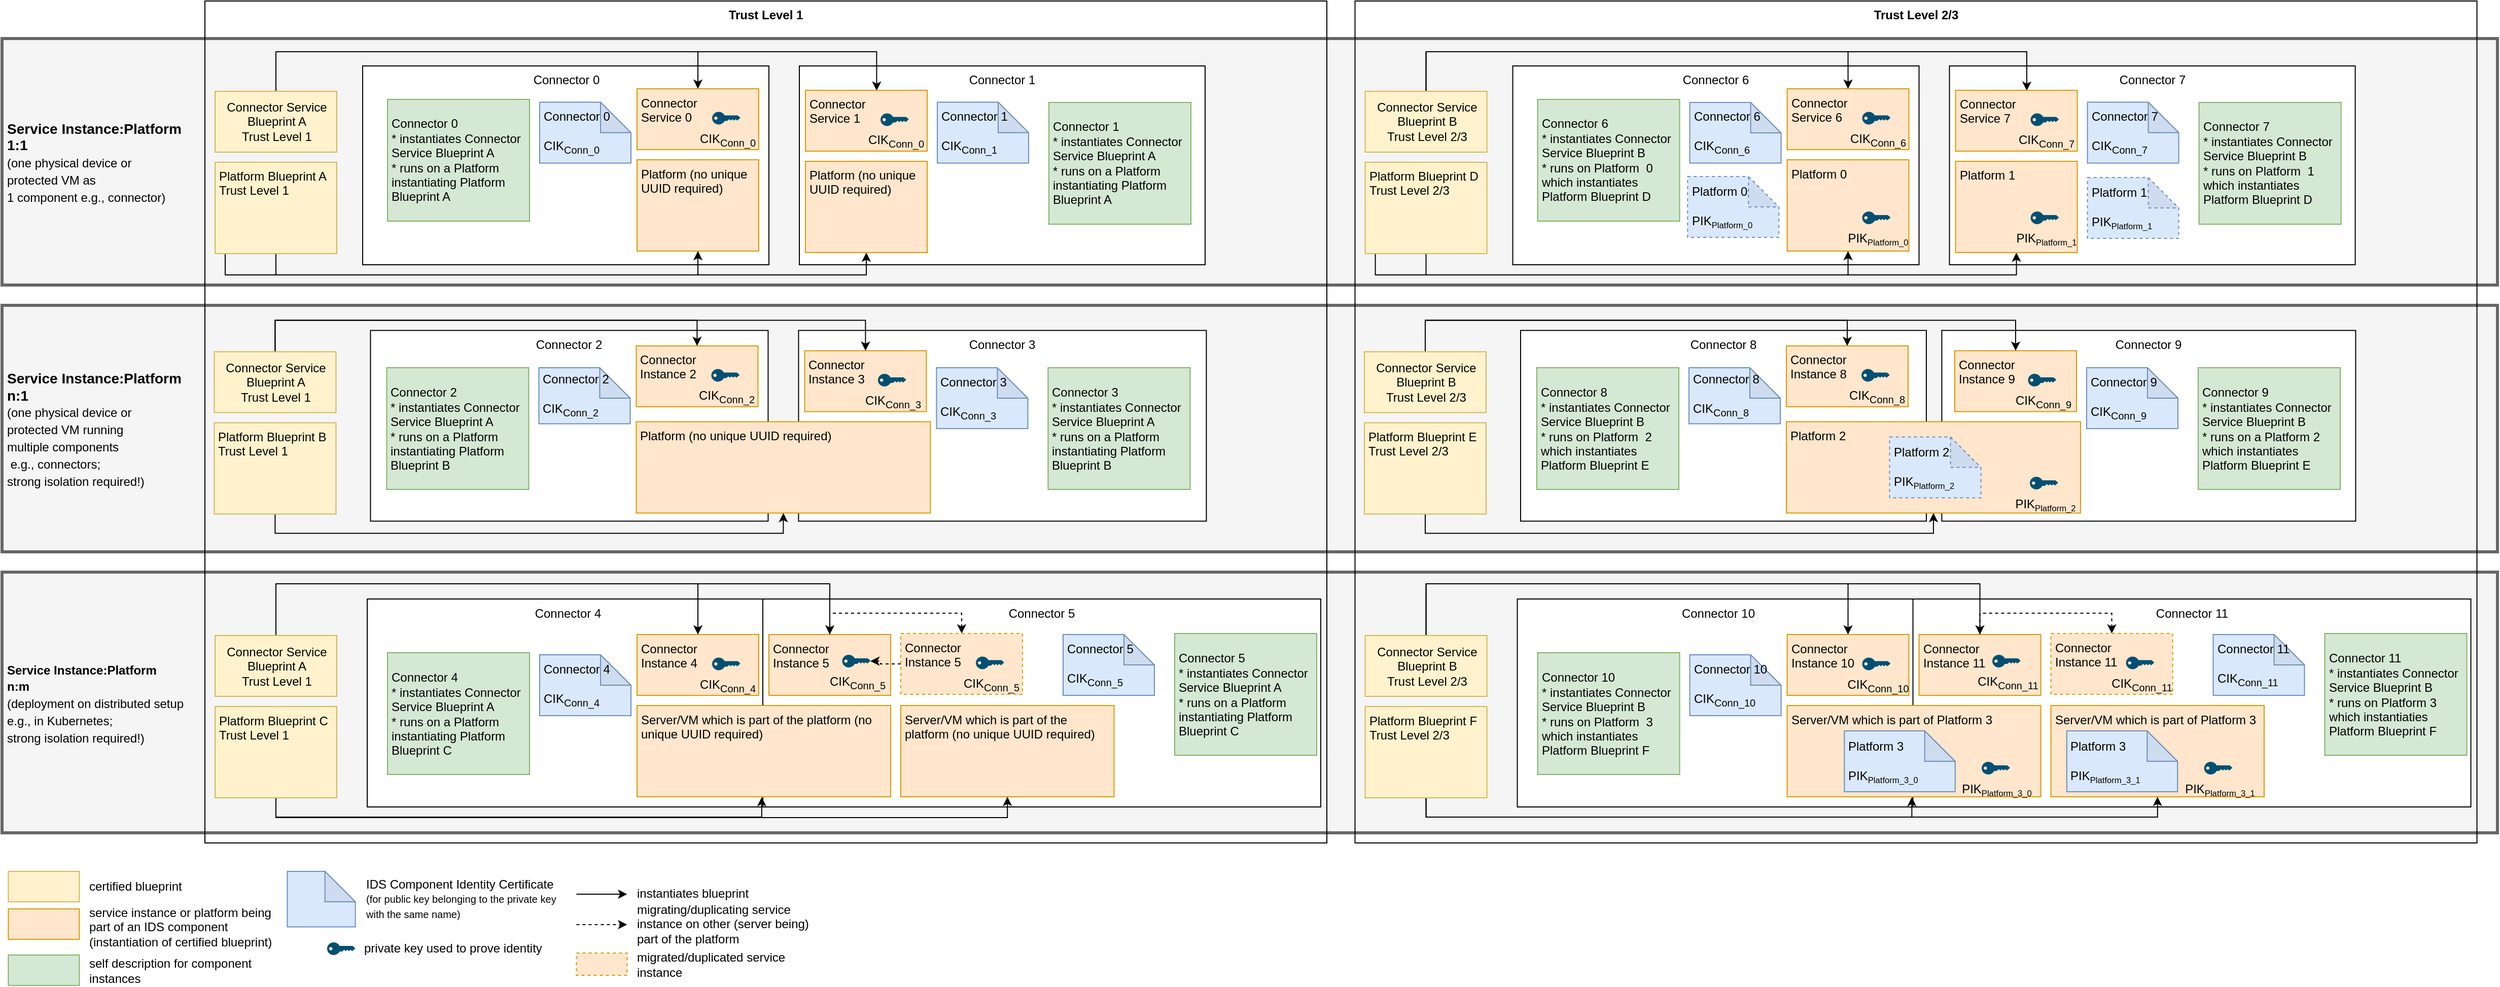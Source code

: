 <mxfile version="17.2.4" type="device"><diagram id="MJwlTmEPwnFVT92L7Dc6" name="Page-1"><mxGraphModel dx="3122" dy="905" grid="1" gridSize="10" guides="1" tooltips="1" connect="1" arrows="1" fold="1" page="1" pageScale="1" pageWidth="850" pageHeight="1100" math="0" shadow="0"><root><mxCell id="0"/><mxCell id="1" parent="0"/><mxCell id="c_cpvO0Hi35O6XeUHN5P-138" value="&lt;b style=&quot;color: rgb(0 , 0 , 0) ; font-size: 12px ; text-align: center&quot;&gt;Service Instance:Platform&lt;br&gt;n:m&lt;br&gt;&lt;/b&gt;&lt;span style=&quot;color: rgb(0 , 0 , 0) ; font-size: 12px ; text-align: center&quot;&gt;(deployment on distributed setup &lt;br&gt;e.g., in Kubernetes;&lt;/span&gt;&lt;br style=&quot;color: rgb(0 , 0 , 0) ; font-size: 12px ; text-align: center&quot;&gt;&lt;span style=&quot;color: rgb(0 , 0 , 0) ; font-size: 12px ; text-align: center&quot;&gt;strong isolation required!)&lt;/span&gt;" style="rounded=0;whiteSpace=wrap;html=1;fontSize=14;fillColor=#f5f5f5;fontColor=#333333;strokeColor=#666666;align=left;verticalAlign=middle;spacingLeft=3;strokeWidth=3;" parent="1" vertex="1"><mxGeometry x="-1530" y="593" width="2460" height="257" as="geometry"/></mxCell><mxCell id="c_cpvO0Hi35O6XeUHN5P-137" value="&lt;b style=&quot;color: rgb(0 , 0 , 0) ; text-align: center&quot;&gt;Service Instance:Platform&lt;br&gt;n:1&lt;br&gt;&lt;/b&gt;&lt;span style=&quot;color: rgb(0 , 0 , 0) ; font-size: 12px ; text-align: center&quot;&gt;(one physical device or &lt;br&gt;protected VM running&lt;br&gt;multiple components&lt;br&gt;&amp;nbsp;e.g., connectors;&lt;br&gt;&lt;/span&gt;&lt;span style=&quot;color: rgb(0 , 0 , 0) ; font-size: 12px ; text-align: center&quot;&gt;strong isolation required!)&lt;/span&gt;" style="rounded=0;whiteSpace=wrap;html=1;fontSize=14;fillColor=#f5f5f5;fontColor=#333333;strokeColor=#666666;align=left;verticalAlign=middle;spacingLeft=3;strokeWidth=3;" parent="1" vertex="1"><mxGeometry x="-1530" y="330" width="2460" height="243" as="geometry"/></mxCell><mxCell id="c_cpvO0Hi35O6XeUHN5P-136" value="&lt;b style=&quot;color: rgb(0 , 0 , 0)&quot;&gt;Service Instance:Platform&lt;br&gt;1:1&lt;br&gt;&lt;div&gt;&lt;span style=&quot;font-size: 12px ; font-weight: normal&quot;&gt;(one physical device or &lt;br&gt;protected VM as&amp;nbsp;&lt;/span&gt;&lt;/div&gt;&lt;div&gt;&lt;span style=&quot;font-size: 12px ; font-weight: normal&quot;&gt;1 component e.g., connector)&lt;/span&gt;&lt;/div&gt;&lt;/b&gt;" style="rounded=0;whiteSpace=wrap;html=1;fontSize=14;fillColor=#f5f5f5;fontColor=#333333;strokeColor=#666666;align=left;verticalAlign=middle;spacingLeft=3;strokeWidth=3;" parent="1" vertex="1"><mxGeometry x="-1530" y="67" width="2460" height="243" as="geometry"/></mxCell><mxCell id="EKv225oek2lHnn-0Rslz-53" value="" style="rounded=0;whiteSpace=wrap;html=1;fillColor=#ffe6cc;strokeColor=#d79b00;spacingLeft=2;" parent="1" vertex="1"><mxGeometry x="-1523.78" y="925" width="70" height="30" as="geometry"/></mxCell><mxCell id="EKv225oek2lHnn-0Rslz-54" value="service instance or platform being part of an IDS component (instantiation of certified blueprint)" style="text;html=1;strokeColor=none;fillColor=none;align=left;verticalAlign=middle;whiteSpace=wrap;rounded=0;spacingLeft=2;" parent="1" vertex="1"><mxGeometry x="-1448" y="928" width="205" height="30" as="geometry"/></mxCell><mxCell id="EKv225oek2lHnn-0Rslz-56" value="IDS Component Identity Certificate &lt;br&gt;&lt;font style=&quot;font-size: 10px&quot;&gt;(for public key belonging to the private key with the same name)&lt;/font&gt;" style="text;html=1;strokeColor=none;fillColor=none;align=left;verticalAlign=middle;whiteSpace=wrap;rounded=0;spacingLeft=2;" parent="1" vertex="1"><mxGeometry x="-1175.45" y="900.38" width="196.67" height="30" as="geometry"/></mxCell><mxCell id="EKv225oek2lHnn-0Rslz-57" value="" style="shape=note;whiteSpace=wrap;html=1;backgroundOutline=1;darkOpacity=0.05;align=left;fillColor=#dae8fc;strokeColor=#6c8ebf;spacingLeft=2;" parent="1" vertex="1"><mxGeometry x="-1248.78" y="888" width="67.11" height="54.75" as="geometry"/></mxCell><mxCell id="EKv225oek2lHnn-0Rslz-58" value="" style="points=[[0,0.5,0],[0.24,0,0],[0.5,0.28,0],[0.995,0.475,0],[0.5,0.72,0],[0.24,1,0]];verticalLabelPosition=bottom;sketch=0;html=1;verticalAlign=top;aspect=fixed;align=center;pointerEvents=1;shape=mxgraph.cisco19.key;fillColor=#005073;strokeColor=none;spacingLeft=2;" parent="1" vertex="1"><mxGeometry x="-1209.56" y="958" width="27.78" height="12.5" as="geometry"/></mxCell><mxCell id="EKv225oek2lHnn-0Rslz-59" value="private key used to prove identity" style="text;html=1;strokeColor=none;fillColor=none;align=left;verticalAlign=middle;whiteSpace=wrap;rounded=0;spacingLeft=2;" parent="1" vertex="1"><mxGeometry x="-1176.67" y="949.25" width="185" height="30" as="geometry"/></mxCell><mxCell id="c_cpvO0Hi35O6XeUHN5P-8" value="" style="rounded=0;whiteSpace=wrap;html=1;fillColor=#fff2cc;strokeColor=#d6b656;spacingLeft=2;" parent="1" vertex="1"><mxGeometry x="-1523.78" y="888" width="70" height="30" as="geometry"/></mxCell><mxCell id="c_cpvO0Hi35O6XeUHN5P-9" value="certified blueprint" style="text;html=1;strokeColor=none;fillColor=none;align=left;verticalAlign=middle;whiteSpace=wrap;rounded=0;spacingLeft=2;" parent="1" vertex="1"><mxGeometry x="-1448" y="888" width="205" height="30" as="geometry"/></mxCell><mxCell id="c_cpvO0Hi35O6XeUHN5P-10" value="" style="rounded=0;whiteSpace=wrap;html=1;fillColor=#d5e8d4;strokeColor=#82b366;spacingLeft=2;" parent="1" vertex="1"><mxGeometry x="-1523.78" y="970.5" width="70" height="30" as="geometry"/></mxCell><mxCell id="c_cpvO0Hi35O6XeUHN5P-11" value="self description for component instances" style="text;html=1;strokeColor=none;fillColor=none;align=left;verticalAlign=middle;whiteSpace=wrap;rounded=0;spacingLeft=2;" parent="1" vertex="1"><mxGeometry x="-1448" y="970.5" width="205" height="30" as="geometry"/></mxCell><mxCell id="c_cpvO0Hi35O6XeUHN5P-16" style="edgeStyle=orthogonalEdgeStyle;rounded=0;orthogonalLoop=1;jettySize=auto;html=1;" parent="1" edge="1"><mxGeometry relative="1" as="geometry"><mxPoint x="-963.78" y="910.5" as="sourcePoint"/><mxPoint x="-913.78" y="910.5" as="targetPoint"/></mxGeometry></mxCell><mxCell id="c_cpvO0Hi35O6XeUHN5P-17" value="instantiates blueprint" style="text;html=1;strokeColor=none;fillColor=none;align=left;verticalAlign=middle;whiteSpace=wrap;rounded=0;spacingLeft=2;" parent="1" vertex="1"><mxGeometry x="-908" y="895" width="185" height="30" as="geometry"/></mxCell><mxCell id="c_cpvO0Hi35O6XeUHN5P-130" style="edgeStyle=orthogonalEdgeStyle;rounded=0;orthogonalLoop=1;jettySize=auto;html=1;dashed=1;" parent="1" edge="1"><mxGeometry relative="1" as="geometry"><mxPoint x="-963.78" y="940.5" as="sourcePoint"/><mxPoint x="-913.78" y="940.5" as="targetPoint"/></mxGeometry></mxCell><mxCell id="c_cpvO0Hi35O6XeUHN5P-131" value="migrating/duplicating service instance on other (server being) part of the platform" style="text;html=1;strokeColor=none;fillColor=none;align=left;verticalAlign=middle;whiteSpace=wrap;rounded=0;spacingLeft=2;" parent="1" vertex="1"><mxGeometry x="-908" y="925" width="185" height="30" as="geometry"/></mxCell><mxCell id="c_cpvO0Hi35O6XeUHN5P-133" value="" style="rounded=0;whiteSpace=wrap;html=1;verticalAlign=top;align=left;dashed=1;fillColor=#ffe6cc;strokeColor=#d79b00;spacingLeft=2;" parent="1" vertex="1"><mxGeometry x="-963.78" y="968.5" width="50" height="22" as="geometry"/></mxCell><mxCell id="c_cpvO0Hi35O6XeUHN5P-134" value="migrated/duplicated service instance" style="text;html=1;strokeColor=none;fillColor=none;align=left;verticalAlign=middle;whiteSpace=wrap;rounded=0;spacingLeft=2;" parent="1" vertex="1"><mxGeometry x="-908" y="964.5" width="185" height="30" as="geometry"/></mxCell><mxCell id="c_cpvO0Hi35O6XeUHN5P-12" value="&lt;span&gt;Trust Level 1&lt;/span&gt;" style="rounded=0;whiteSpace=wrap;html=1;verticalAlign=top;fontStyle=1;fillColor=none;" parent="1" vertex="1"><mxGeometry x="-1330" y="30" width="1106" height="830" as="geometry"/></mxCell><mxCell id="c_cpvO0Hi35O6XeUHN5P-63" value="&lt;span&gt;Trust Level 2/3&lt;/span&gt;" style="rounded=0;whiteSpace=wrap;html=1;verticalAlign=top;fontStyle=1;fillColor=none;" parent="1" vertex="1"><mxGeometry x="-196.22" y="30" width="1106" height="830" as="geometry"/></mxCell><mxCell id="c_cpvO0Hi35O6XeUHN5P-57" value="Connector 4" style="rounded=0;whiteSpace=wrap;html=1;verticalAlign=top;" parent="1" vertex="1"><mxGeometry x="-1170" y="619.5" width="396" height="205" as="geometry"/></mxCell><mxCell id="c_cpvO0Hi35O6XeUHN5P-56" value="Connector 5" style="rounded=0;whiteSpace=wrap;html=1;verticalAlign=top;" parent="1" vertex="1"><mxGeometry x="-780" y="619.5" width="550" height="205" as="geometry"/></mxCell><mxCell id="c_cpvO0Hi35O6XeUHN5P-37" value="Connector 3" style="rounded=0;whiteSpace=wrap;html=1;verticalAlign=top;" parent="1" vertex="1"><mxGeometry x="-744.78" y="354.75" width="402" height="188" as="geometry"/></mxCell><mxCell id="c_cpvO0Hi35O6XeUHN5P-36" value="Connector 2" style="rounded=0;whiteSpace=wrap;html=1;verticalAlign=top;" parent="1" vertex="1"><mxGeometry x="-1166.78" y="354.75" width="392" height="188" as="geometry"/></mxCell><mxCell id="c_cpvO0Hi35O6XeUHN5P-32" value="Connector 1" style="rounded=0;whiteSpace=wrap;html=1;verticalAlign=top;" parent="1" vertex="1"><mxGeometry x="-744" y="94" width="400" height="196" as="geometry"/></mxCell><mxCell id="c_cpvO0Hi35O6XeUHN5P-31" value="Connector 0" style="rounded=0;whiteSpace=wrap;html=1;verticalAlign=top;" parent="1" vertex="1"><mxGeometry x="-1174.5" y="94" width="400.5" height="196" as="geometry"/></mxCell><mxCell id="T8QaqepY3DWQ5jsg9RfR-1" value="Platform (no unique UUID required)" style="rounded=0;whiteSpace=wrap;html=1;align=left;verticalAlign=top;fillColor=#ffe6cc;strokeColor=#d79b00;spacingLeft=2;" parent="1" vertex="1"><mxGeometry x="-904" y="186.5" width="120" height="90" as="geometry"/></mxCell><mxCell id="T8QaqepY3DWQ5jsg9RfR-2" value="Connector&lt;br&gt;Service 0" style="rounded=0;whiteSpace=wrap;html=1;verticalAlign=top;align=left;fillColor=#ffe6cc;strokeColor=#d79b00;spacingLeft=2;" parent="1" vertex="1"><mxGeometry x="-904" y="116.5" width="120" height="60" as="geometry"/></mxCell><mxCell id="EKv225oek2lHnn-0Rslz-5" value="&lt;span style=&quot;text-align: left&quot;&gt;CIK&lt;/span&gt;&lt;sub&gt;Conn_0&lt;/sub&gt;" style="points=[[0,0.5,0],[0.24,0,0],[0.5,0.28,0],[0.995,0.475,0],[0.5,0.72,0],[0.24,1,0]];verticalLabelPosition=bottom;sketch=0;html=1;verticalAlign=top;aspect=fixed;align=center;pointerEvents=1;shape=mxgraph.cisco19.key;fillColor=#005073;strokeColor=none;spacingLeft=2;" parent="1" vertex="1"><mxGeometry x="-830" y="139.25" width="27.78" height="12.5" as="geometry"/></mxCell><mxCell id="EKv225oek2lHnn-0Rslz-13" value="Platform (no unique UUID required)" style="rounded=0;whiteSpace=wrap;html=1;align=left;verticalAlign=top;fillColor=#ffe6cc;strokeColor=#d79b00;spacingLeft=2;" parent="1" vertex="1"><mxGeometry x="-904.78" y="444.75" width="290" height="90" as="geometry"/></mxCell><mxCell id="EKv225oek2lHnn-0Rslz-14" value="Connector&lt;br&gt;Instance 2" style="rounded=0;whiteSpace=wrap;html=1;verticalAlign=top;align=left;fillColor=#ffe6cc;strokeColor=#d79b00;spacingLeft=2;" parent="1" vertex="1"><mxGeometry x="-904.78" y="370" width="120" height="60" as="geometry"/></mxCell><mxCell id="EKv225oek2lHnn-0Rslz-15" value="&lt;span style=&quot;font-size: 12px&quot;&gt;CIK&lt;/span&gt;&lt;sub&gt;Conn_2&lt;/sub&gt;" style="points=[[0,0.5,0],[0.24,0,0],[0.5,0.28,0],[0.995,0.475,0],[0.5,0.72,0],[0.24,1,0]];verticalLabelPosition=bottom;sketch=0;html=1;verticalAlign=top;aspect=fixed;align=center;pointerEvents=1;shape=mxgraph.cisco19.key;fillColor=#005073;strokeColor=none;spacingLeft=2;" parent="1" vertex="1"><mxGeometry x="-830.78" y="392.75" width="27.78" height="12.5" as="geometry"/></mxCell><mxCell id="EKv225oek2lHnn-0Rslz-20" value="Connector&lt;br&gt;Instance 3" style="rounded=0;whiteSpace=wrap;html=1;verticalAlign=top;align=left;fillColor=#ffe6cc;strokeColor=#d79b00;spacingLeft=2;" parent="1" vertex="1"><mxGeometry x="-738.78" y="374.75" width="120" height="60" as="geometry"/></mxCell><mxCell id="EKv225oek2lHnn-0Rslz-23" value="CIK&lt;sub&gt;Conn_3&lt;/sub&gt;" style="points=[[0,0.5,0],[0.24,0,0],[0.5,0.28,0],[0.995,0.475,0],[0.5,0.72,0],[0.24,1,0]];verticalLabelPosition=bottom;sketch=0;html=1;verticalAlign=top;aspect=fixed;align=center;pointerEvents=1;shape=mxgraph.cisco19.key;fillColor=#005073;strokeColor=none;spacingLeft=2;" parent="1" vertex="1"><mxGeometry x="-666.56" y="397.5" width="27.78" height="12.5" as="geometry"/></mxCell><mxCell id="EKv225oek2lHnn-0Rslz-30" value="Server/VM which is part of the platform (no unique UUID required)" style="rounded=0;whiteSpace=wrap;html=1;align=left;verticalAlign=top;fillColor=#ffe6cc;strokeColor=#d79b00;spacingLeft=2;" parent="1" vertex="1"><mxGeometry x="-904" y="724.5" width="250" height="90" as="geometry"/></mxCell><mxCell id="EKv225oek2lHnn-0Rslz-38" style="edgeStyle=orthogonalEdgeStyle;rounded=0;orthogonalLoop=1;jettySize=auto;html=1;entryX=0.5;entryY=0;entryDx=0;entryDy=0;spacingLeft=2;dashed=1;exitX=0.5;exitY=0;exitDx=0;exitDy=0;" parent="1" source="EKv225oek2lHnn-0Rslz-33" target="EKv225oek2lHnn-0Rslz-36" edge="1"><mxGeometry relative="1" as="geometry"><Array as="points"><mxPoint x="-714" y="633.5"/><mxPoint x="-584" y="633.5"/></Array></mxGeometry></mxCell><mxCell id="EKv225oek2lHnn-0Rslz-31" value="Connector&lt;br&gt;Instance 4" style="rounded=0;whiteSpace=wrap;html=1;verticalAlign=top;align=left;fillColor=#ffe6cc;strokeColor=#d79b00;spacingLeft=2;" parent="1" vertex="1"><mxGeometry x="-904" y="654.5" width="120" height="60" as="geometry"/></mxCell><mxCell id="EKv225oek2lHnn-0Rslz-32" value="CIK&lt;sub&gt;Conn_4&lt;/sub&gt;" style="points=[[0,0.5,0],[0.24,0,0],[0.5,0.28,0],[0.995,0.475,0],[0.5,0.72,0],[0.24,1,0]];verticalLabelPosition=bottom;sketch=0;html=1;verticalAlign=top;aspect=fixed;align=center;pointerEvents=1;shape=mxgraph.cisco19.key;fillColor=#005073;strokeColor=none;spacingLeft=2;" parent="1" vertex="1"><mxGeometry x="-830" y="677.25" width="27.78" height="12.5" as="geometry"/></mxCell><mxCell id="EKv225oek2lHnn-0Rslz-33" value="Connector&lt;br&gt;Instance 5" style="rounded=0;whiteSpace=wrap;html=1;verticalAlign=top;align=left;fillColor=#ffe6cc;strokeColor=#d79b00;spacingLeft=2;" parent="1" vertex="1"><mxGeometry x="-774" y="654.5" width="120" height="60" as="geometry"/></mxCell><mxCell id="EKv225oek2lHnn-0Rslz-34" value="CIK&lt;sub&gt;Conn_5&lt;/sub&gt;" style="points=[[0,0.5,0],[0.24,0,0],[0.5,0.28,0],[0.995,0.475,0],[0.5,0.72,0],[0.24,1,0]];verticalLabelPosition=bottom;sketch=0;html=1;verticalAlign=top;aspect=fixed;align=center;pointerEvents=1;shape=mxgraph.cisco19.key;fillColor=#005073;strokeColor=none;spacingLeft=2;" parent="1" vertex="1"><mxGeometry x="-701.78" y="674.5" width="27.78" height="12.5" as="geometry"/></mxCell><mxCell id="EKv225oek2lHnn-0Rslz-35" value="Server/VM which is part of the platform (no unique UUID required)" style="rounded=0;whiteSpace=wrap;html=1;align=left;verticalAlign=top;fillColor=#ffe6cc;strokeColor=#d79b00;spacingLeft=2;" parent="1" vertex="1"><mxGeometry x="-644" y="724.5" width="210.22" height="90" as="geometry"/></mxCell><mxCell id="c_cpvO0Hi35O6XeUHN5P-54" value="" style="edgeStyle=orthogonalEdgeStyle;rounded=0;orthogonalLoop=1;jettySize=auto;html=1;dashed=1;fontSize=14;" parent="1" source="EKv225oek2lHnn-0Rslz-36" target="EKv225oek2lHnn-0Rslz-34" edge="1"><mxGeometry relative="1" as="geometry"/></mxCell><mxCell id="EKv225oek2lHnn-0Rslz-36" value="Connector&lt;br&gt;Instance 5" style="rounded=0;whiteSpace=wrap;html=1;verticalAlign=top;align=left;dashed=1;fillColor=#ffe6cc;strokeColor=#d79b00;spacingLeft=2;" parent="1" vertex="1"><mxGeometry x="-644" y="653.5" width="120" height="60" as="geometry"/></mxCell><mxCell id="EKv225oek2lHnn-0Rslz-37" value="CIK&lt;sub&gt;Conn_5&lt;/sub&gt;" style="points=[[0,0.5,0],[0.24,0,0],[0.5,0.28,0],[0.995,0.475,0],[0.5,0.72,0],[0.24,1,0]];verticalLabelPosition=bottom;sketch=0;html=1;verticalAlign=top;aspect=fixed;align=center;pointerEvents=1;shape=mxgraph.cisco19.key;fillColor=#005073;strokeColor=none;dashed=1;spacingLeft=2;" parent="1" vertex="1"><mxGeometry x="-570" y="676.25" width="27.78" height="12.5" as="geometry"/></mxCell><mxCell id="EKv225oek2lHnn-0Rslz-52" value="&lt;div&gt;&lt;span&gt;Connector&lt;/span&gt;&lt;span&gt;&amp;nbsp;0&lt;/span&gt;&lt;/div&gt;&lt;div&gt;&lt;br&gt;&lt;/div&gt;&lt;div&gt;&lt;span style=&quot;font-size: 12px&quot;&gt;CIK&lt;/span&gt;&lt;sub&gt;Conn_0&lt;/sub&gt;&lt;/div&gt;" style="shape=note;whiteSpace=wrap;html=1;backgroundOutline=1;darkOpacity=0.05;align=left;fillColor=#dae8fc;strokeColor=#6c8ebf;spacingLeft=2;" parent="1" vertex="1"><mxGeometry x="-1000" y="129.75" width="90" height="60" as="geometry"/></mxCell><mxCell id="EKv225oek2lHnn-0Rslz-62" value="&lt;div&gt;&lt;span&gt;Connector&lt;/span&gt;&lt;span&gt;&amp;nbsp;2&lt;/span&gt;&lt;/div&gt;&lt;div&gt;&lt;br&gt;&lt;/div&gt;&lt;div&gt;&lt;span&gt;CIK&lt;/span&gt;&lt;sub&gt;Conn_2&lt;/sub&gt;&lt;/div&gt;" style="shape=note;whiteSpace=wrap;html=1;backgroundOutline=1;darkOpacity=0.05;align=left;fillColor=#dae8fc;strokeColor=#6c8ebf;spacingLeft=2;" parent="1" vertex="1"><mxGeometry x="-1000.78" y="391.5" width="90" height="55.25" as="geometry"/></mxCell><mxCell id="EKv225oek2lHnn-0Rslz-64" value="&lt;div&gt;&lt;span&gt;Connector&lt;/span&gt;&lt;span&gt;&amp;nbsp;3&lt;/span&gt;&lt;/div&gt;&lt;div&gt;&lt;br&gt;&lt;/div&gt;&lt;div&gt;&lt;span&gt;CIK&lt;/span&gt;&lt;sub&gt;Conn_3&lt;/sub&gt;&lt;/div&gt;" style="shape=note;whiteSpace=wrap;html=1;backgroundOutline=1;darkOpacity=0.05;align=left;fillColor=#dae8fc;strokeColor=#6c8ebf;spacingLeft=2;" parent="1" vertex="1"><mxGeometry x="-608.78" y="391.5" width="90" height="60" as="geometry"/></mxCell><mxCell id="EKv225oek2lHnn-0Rslz-70" value="&lt;div&gt;&lt;span&gt;Connector&lt;/span&gt;&lt;span&gt;&amp;nbsp;4&lt;/span&gt;&lt;/div&gt;&lt;div&gt;&lt;br&gt;&lt;/div&gt;&lt;div&gt;&lt;span style=&quot;font-size: 12px&quot;&gt;CIK&lt;/span&gt;&lt;sub&gt;Conn_4&lt;/sub&gt;&lt;/div&gt;" style="shape=note;whiteSpace=wrap;html=1;backgroundOutline=1;darkOpacity=0.05;align=left;fillColor=#dae8fc;strokeColor=#6c8ebf;spacingLeft=2;" parent="1" vertex="1"><mxGeometry x="-1000" y="674.5" width="90" height="60" as="geometry"/></mxCell><mxCell id="EKv225oek2lHnn-0Rslz-71" value="&lt;div&gt;&lt;span&gt;Connector&lt;/span&gt;&lt;span&gt;&amp;nbsp;5&lt;/span&gt;&lt;/div&gt;&lt;div&gt;&lt;br&gt;&lt;/div&gt;&lt;div&gt;&lt;span&gt;CIK&lt;/span&gt;&lt;sub&gt;Conn_5&lt;/sub&gt;&lt;/div&gt;" style="shape=note;whiteSpace=wrap;html=1;backgroundOutline=1;darkOpacity=0.05;align=left;fillColor=#dae8fc;strokeColor=#6c8ebf;spacingLeft=2;" parent="1" vertex="1"><mxGeometry x="-484" y="654.5" width="90" height="60" as="geometry"/></mxCell><mxCell id="c_cpvO0Hi35O6XeUHN5P-15" style="edgeStyle=orthogonalEdgeStyle;rounded=0;orthogonalLoop=1;jettySize=auto;html=1;exitX=0.5;exitY=0;exitDx=0;exitDy=0;" parent="1" source="c_cpvO0Hi35O6XeUHN5P-1" target="T8QaqepY3DWQ5jsg9RfR-2" edge="1"><mxGeometry relative="1" as="geometry"><Array as="points"><mxPoint x="-1260" y="80"/><mxPoint x="-844" y="80"/></Array></mxGeometry></mxCell><mxCell id="c_cpvO0Hi35O6XeUHN5P-29" style="edgeStyle=orthogonalEdgeStyle;rounded=0;orthogonalLoop=1;jettySize=auto;html=1;entryX=0.585;entryY=0.007;entryDx=0;entryDy=0;entryPerimeter=0;exitX=0.5;exitY=0;exitDx=0;exitDy=0;" parent="1" source="c_cpvO0Hi35O6XeUHN5P-1" target="c_cpvO0Hi35O6XeUHN5P-25" edge="1"><mxGeometry relative="1" as="geometry"><Array as="points"><mxPoint x="-1260" y="80"/><mxPoint x="-668" y="80"/></Array></mxGeometry></mxCell><mxCell id="c_cpvO0Hi35O6XeUHN5P-1" value="Connector Service&lt;br&gt;Blueprint A&lt;br&gt;Trust Level 1" style="rounded=0;whiteSpace=wrap;html=1;fillColor=#fff2cc;strokeColor=#d6b656;spacingLeft=2;" parent="1" vertex="1"><mxGeometry x="-1320" y="119" width="120" height="60" as="geometry"/></mxCell><mxCell id="c_cpvO0Hi35O6XeUHN5P-14" style="edgeStyle=orthogonalEdgeStyle;rounded=0;orthogonalLoop=1;jettySize=auto;html=1;" parent="1" source="c_cpvO0Hi35O6XeUHN5P-4" target="T8QaqepY3DWQ5jsg9RfR-1" edge="1"><mxGeometry relative="1" as="geometry"><Array as="points"><mxPoint x="-1310" y="300"/><mxPoint x="-844" y="300"/></Array></mxGeometry></mxCell><mxCell id="c_cpvO0Hi35O6XeUHN5P-30" style="edgeStyle=orthogonalEdgeStyle;rounded=0;orthogonalLoop=1;jettySize=auto;html=1;entryX=0.5;entryY=1;entryDx=0;entryDy=0;exitX=0.5;exitY=1;exitDx=0;exitDy=0;" parent="1" source="c_cpvO0Hi35O6XeUHN5P-4" target="c_cpvO0Hi35O6XeUHN5P-24" edge="1"><mxGeometry relative="1" as="geometry"><Array as="points"><mxPoint x="-1260" y="300"/><mxPoint x="-678" y="300"/></Array></mxGeometry></mxCell><mxCell id="c_cpvO0Hi35O6XeUHN5P-4" value="Platform Blueprint A&lt;br&gt;Trust Level 1" style="rounded=0;whiteSpace=wrap;html=1;align=left;verticalAlign=top;fillColor=#fff2cc;strokeColor=#d6b656;spacingLeft=2;" parent="1" vertex="1"><mxGeometry x="-1320" y="189" width="120" height="90" as="geometry"/></mxCell><mxCell id="c_cpvO0Hi35O6XeUHN5P-7" value="Connector 0&lt;br&gt;* instantiates Connector Service Blueprint A&lt;br&gt;* runs on a Platform instantiating Platform Blueprint A" style="rounded=0;whiteSpace=wrap;html=1;align=left;spacingLeft=2;fillColor=#d5e8d4;strokeColor=#82b366;" parent="1" vertex="1"><mxGeometry x="-1150" y="127" width="140" height="120" as="geometry"/></mxCell><mxCell id="c_cpvO0Hi35O6XeUHN5P-20" style="edgeStyle=orthogonalEdgeStyle;rounded=0;orthogonalLoop=1;jettySize=auto;html=1;exitX=0.5;exitY=0;exitDx=0;exitDy=0;" parent="1" source="c_cpvO0Hi35O6XeUHN5P-21" target="EKv225oek2lHnn-0Rslz-14" edge="1"><mxGeometry relative="1" as="geometry"><mxPoint x="-1170.78" y="404.75" as="targetPoint"/><Array as="points"><mxPoint x="-1260.78" y="344.75"/><mxPoint x="-844.78" y="344.75"/></Array></mxGeometry></mxCell><mxCell id="c_cpvO0Hi35O6XeUHN5P-33" style="edgeStyle=orthogonalEdgeStyle;rounded=0;orthogonalLoop=1;jettySize=auto;html=1;entryX=0.5;entryY=0;entryDx=0;entryDy=0;exitX=0.5;exitY=0;exitDx=0;exitDy=0;" parent="1" source="c_cpvO0Hi35O6XeUHN5P-21" target="EKv225oek2lHnn-0Rslz-20" edge="1"><mxGeometry relative="1" as="geometry"><Array as="points"><mxPoint x="-1260.78" y="344.75"/><mxPoint x="-678.78" y="344.75"/></Array></mxGeometry></mxCell><mxCell id="c_cpvO0Hi35O6XeUHN5P-21" value="Connector Service&lt;br&gt;Blueprint A&lt;br&gt;Trust Level 1" style="rounded=0;whiteSpace=wrap;html=1;fillColor=#fff2cc;strokeColor=#d6b656;spacingLeft=2;" parent="1" vertex="1"><mxGeometry x="-1320.78" y="375.75" width="120" height="60" as="geometry"/></mxCell><mxCell id="c_cpvO0Hi35O6XeUHN5P-22" style="edgeStyle=orthogonalEdgeStyle;rounded=0;orthogonalLoop=1;jettySize=auto;html=1;entryX=0.5;entryY=1;entryDx=0;entryDy=0;exitX=0.5;exitY=1;exitDx=0;exitDy=0;" parent="1" source="c_cpvO0Hi35O6XeUHN5P-23" target="EKv225oek2lHnn-0Rslz-13" edge="1"><mxGeometry relative="1" as="geometry"><mxPoint x="-1170.78" y="489.75" as="targetPoint"/><Array as="points"><mxPoint x="-1260.78" y="554.75"/><mxPoint x="-759.78" y="554.75"/></Array></mxGeometry></mxCell><mxCell id="c_cpvO0Hi35O6XeUHN5P-23" value="Platform Blueprint B&lt;br&gt;Trust Level 1" style="rounded=0;whiteSpace=wrap;html=1;align=left;verticalAlign=top;fillColor=#fff2cc;strokeColor=#d6b656;spacingLeft=2;" parent="1" vertex="1"><mxGeometry x="-1320.78" y="445.75" width="120" height="90" as="geometry"/></mxCell><mxCell id="c_cpvO0Hi35O6XeUHN5P-24" value="Platform (no unique UUID required)" style="rounded=0;whiteSpace=wrap;html=1;align=left;verticalAlign=top;fillColor=#ffe6cc;strokeColor=#d79b00;spacingLeft=2;" parent="1" vertex="1"><mxGeometry x="-738" y="188" width="120" height="90" as="geometry"/></mxCell><mxCell id="c_cpvO0Hi35O6XeUHN5P-25" value="Connector&lt;br&gt;Service 1" style="rounded=0;whiteSpace=wrap;html=1;verticalAlign=top;align=left;fillColor=#ffe6cc;strokeColor=#d79b00;spacingLeft=2;" parent="1" vertex="1"><mxGeometry x="-738" y="118" width="120" height="60" as="geometry"/></mxCell><mxCell id="c_cpvO0Hi35O6XeUHN5P-26" value="&lt;span style=&quot;text-align: left&quot;&gt;CIK&lt;/span&gt;&lt;sub&gt;Conn_0&lt;/sub&gt;" style="points=[[0,0.5,0],[0.24,0,0],[0.5,0.28,0],[0.995,0.475,0],[0.5,0.72,0],[0.24,1,0]];verticalLabelPosition=bottom;sketch=0;html=1;verticalAlign=top;aspect=fixed;align=center;pointerEvents=1;shape=mxgraph.cisco19.key;fillColor=#005073;strokeColor=none;spacingLeft=2;" parent="1" vertex="1"><mxGeometry x="-664" y="140.75" width="27.78" height="12.5" as="geometry"/></mxCell><mxCell id="c_cpvO0Hi35O6XeUHN5P-27" value="&lt;div&gt;&lt;span&gt;Connector&lt;/span&gt;&lt;span&gt;&amp;nbsp;1&lt;/span&gt;&lt;/div&gt;&lt;div&gt;&lt;br&gt;&lt;/div&gt;CIK&lt;span&gt;&lt;sub&gt;Conn_1&lt;/sub&gt;&lt;/span&gt;" style="shape=note;whiteSpace=wrap;html=1;backgroundOutline=1;darkOpacity=0.05;align=left;fillColor=#dae8fc;strokeColor=#6c8ebf;spacingLeft=2;" parent="1" vertex="1"><mxGeometry x="-608" y="129.75" width="90" height="60" as="geometry"/></mxCell><mxCell id="c_cpvO0Hi35O6XeUHN5P-28" value="Connector 1&lt;br&gt;* instantiates Connector Service Blueprint A&lt;br&gt;* runs on a Platform instantiating Platform Blueprint A" style="rounded=0;whiteSpace=wrap;html=1;align=left;spacingLeft=2;fillColor=#d5e8d4;strokeColor=#82b366;" parent="1" vertex="1"><mxGeometry x="-498" y="130" width="140" height="120" as="geometry"/></mxCell><mxCell id="c_cpvO0Hi35O6XeUHN5P-34" value="Connector 2&lt;br&gt;* instantiates Connector Service Blueprint A&lt;br&gt;* runs on a Platform instantiating Platform Blueprint B" style="rounded=0;whiteSpace=wrap;html=1;align=left;spacingLeft=2;fillColor=#d5e8d4;strokeColor=#82b366;" parent="1" vertex="1"><mxGeometry x="-1150.78" y="391.5" width="140" height="120" as="geometry"/></mxCell><mxCell id="c_cpvO0Hi35O6XeUHN5P-35" value="Connector 3&lt;br&gt;* instantiates Connector Service Blueprint A&lt;br&gt;* runs on a Platform instantiating Platform Blueprint B" style="rounded=0;whiteSpace=wrap;html=1;align=left;spacingLeft=2;fillColor=#d5e8d4;strokeColor=#82b366;" parent="1" vertex="1"><mxGeometry x="-498.78" y="391.5" width="140" height="120" as="geometry"/></mxCell><mxCell id="c_cpvO0Hi35O6XeUHN5P-58" style="edgeStyle=orthogonalEdgeStyle;rounded=0;orthogonalLoop=1;jettySize=auto;html=1;entryX=0.5;entryY=0;entryDx=0;entryDy=0;fontSize=14;" parent="1" source="c_cpvO0Hi35O6XeUHN5P-45" target="EKv225oek2lHnn-0Rslz-31" edge="1"><mxGeometry relative="1" as="geometry"><Array as="points"><mxPoint x="-1260" y="604.5"/><mxPoint x="-844" y="604.5"/></Array></mxGeometry></mxCell><mxCell id="c_cpvO0Hi35O6XeUHN5P-59" style="edgeStyle=orthogonalEdgeStyle;rounded=0;orthogonalLoop=1;jettySize=auto;html=1;entryX=0.5;entryY=0;entryDx=0;entryDy=0;fontSize=14;" parent="1" source="c_cpvO0Hi35O6XeUHN5P-45" target="EKv225oek2lHnn-0Rslz-33" edge="1"><mxGeometry relative="1" as="geometry"><Array as="points"><mxPoint x="-1260" y="604.5"/><mxPoint x="-714" y="604.5"/></Array></mxGeometry></mxCell><mxCell id="c_cpvO0Hi35O6XeUHN5P-45" value="Connector Service&lt;br&gt;Blueprint A&lt;br&gt;Trust Level 1" style="rounded=0;whiteSpace=wrap;html=1;fillColor=#fff2cc;strokeColor=#d6b656;spacingLeft=2;" parent="1" vertex="1"><mxGeometry x="-1320" y="655.5" width="120" height="60" as="geometry"/></mxCell><mxCell id="c_cpvO0Hi35O6XeUHN5P-61" style="edgeStyle=orthogonalEdgeStyle;rounded=0;orthogonalLoop=1;jettySize=auto;html=1;entryX=-0.002;entryY=0.953;entryDx=0;entryDy=0;entryPerimeter=0;fontSize=14;" parent="1" source="c_cpvO0Hi35O6XeUHN5P-46" target="c_cpvO0Hi35O6XeUHN5P-56" edge="1"><mxGeometry relative="1" as="geometry"><Array as="points"><mxPoint x="-1260" y="834.5"/><mxPoint x="-781" y="834.5"/></Array></mxGeometry></mxCell><mxCell id="c_cpvO0Hi35O6XeUHN5P-62" style="edgeStyle=orthogonalEdgeStyle;rounded=0;orthogonalLoop=1;jettySize=auto;html=1;entryX=0.5;entryY=1;entryDx=0;entryDy=0;fontSize=14;" parent="1" source="c_cpvO0Hi35O6XeUHN5P-46" target="EKv225oek2lHnn-0Rslz-35" edge="1"><mxGeometry relative="1" as="geometry"><Array as="points"><mxPoint x="-1260" y="835"/><mxPoint x="-539" y="835"/></Array></mxGeometry></mxCell><mxCell id="c_cpvO0Hi35O6XeUHN5P-46" value="Platform Blueprint C&lt;br&gt;Trust Level 1" style="rounded=0;whiteSpace=wrap;html=1;align=left;verticalAlign=top;fillColor=#fff2cc;strokeColor=#d6b656;spacingLeft=2;" parent="1" vertex="1"><mxGeometry x="-1320" y="725.5" width="120" height="90" as="geometry"/></mxCell><mxCell id="c_cpvO0Hi35O6XeUHN5P-47" value="Connector 4&lt;br&gt;* instantiates Connector Service Blueprint A&lt;br&gt;* runs on a Platform instantiating Platform Blueprint C" style="rounded=0;whiteSpace=wrap;html=1;align=left;spacingLeft=2;fillColor=#d5e8d4;strokeColor=#82b366;" parent="1" vertex="1"><mxGeometry x="-1150" y="672.5" width="140" height="120" as="geometry"/></mxCell><mxCell id="c_cpvO0Hi35O6XeUHN5P-50" value="Connector 5&lt;br&gt;* instantiates Connector Service Blueprint A&lt;br&gt;* runs on a Platform instantiating Platform Blueprint C" style="rounded=0;whiteSpace=wrap;html=1;align=left;spacingLeft=2;fillColor=#d5e8d4;strokeColor=#82b366;" parent="1" vertex="1"><mxGeometry x="-374" y="653.5" width="140" height="120" as="geometry"/></mxCell><mxCell id="c_cpvO0Hi35O6XeUHN5P-64" value="Connector 10" style="rounded=0;whiteSpace=wrap;html=1;verticalAlign=top;" parent="1" vertex="1"><mxGeometry x="-36.22" y="619.5" width="396" height="205" as="geometry"/></mxCell><mxCell id="c_cpvO0Hi35O6XeUHN5P-65" value="Connector 11" style="rounded=0;whiteSpace=wrap;html=1;verticalAlign=top;" parent="1" vertex="1"><mxGeometry x="353.78" y="619.5" width="550" height="205" as="geometry"/></mxCell><mxCell id="c_cpvO0Hi35O6XeUHN5P-66" value="Connector 9" style="rounded=0;whiteSpace=wrap;html=1;verticalAlign=top;" parent="1" vertex="1"><mxGeometry x="382.22" y="354.75" width="408" height="188" as="geometry"/></mxCell><mxCell id="c_cpvO0Hi35O6XeUHN5P-67" value="Connector 8" style="rounded=0;whiteSpace=wrap;html=1;verticalAlign=top;" parent="1" vertex="1"><mxGeometry x="-33" y="354.75" width="400" height="188" as="geometry"/></mxCell><mxCell id="c_cpvO0Hi35O6XeUHN5P-68" value="Connector 7" style="rounded=0;whiteSpace=wrap;html=1;verticalAlign=top;" parent="1" vertex="1"><mxGeometry x="389.78" y="94" width="400" height="196" as="geometry"/></mxCell><mxCell id="c_cpvO0Hi35O6XeUHN5P-69" value="Connector 6" style="rounded=0;whiteSpace=wrap;html=1;verticalAlign=top;" parent="1" vertex="1"><mxGeometry x="-40.72" y="94" width="400.5" height="196" as="geometry"/></mxCell><mxCell id="c_cpvO0Hi35O6XeUHN5P-70" value="Platform 0" style="rounded=0;whiteSpace=wrap;html=1;align=left;verticalAlign=top;fillColor=#ffe6cc;strokeColor=#d79b00;spacingLeft=2;" parent="1" vertex="1"><mxGeometry x="229.78" y="186.5" width="120" height="90" as="geometry"/></mxCell><mxCell id="c_cpvO0Hi35O6XeUHN5P-71" value="Connector&lt;br&gt;Service 6" style="rounded=0;whiteSpace=wrap;html=1;verticalAlign=top;align=left;fillColor=#ffe6cc;strokeColor=#d79b00;spacingLeft=2;" parent="1" vertex="1"><mxGeometry x="229.78" y="116.5" width="120" height="60" as="geometry"/></mxCell><mxCell id="c_cpvO0Hi35O6XeUHN5P-72" value="CIK&lt;sub&gt;Conn_6&lt;/sub&gt;" style="points=[[0,0.5,0],[0.24,0,0],[0.5,0.28,0],[0.995,0.475,0],[0.5,0.72,0],[0.24,1,0]];verticalLabelPosition=bottom;sketch=0;html=1;verticalAlign=top;aspect=fixed;align=center;pointerEvents=1;shape=mxgraph.cisco19.key;fillColor=#005073;strokeColor=none;spacingLeft=2;" parent="1" vertex="1"><mxGeometry x="303.78" y="139.25" width="27.78" height="12.5" as="geometry"/></mxCell><mxCell id="c_cpvO0Hi35O6XeUHN5P-73" value="Platform 2" style="rounded=0;whiteSpace=wrap;html=1;align=left;verticalAlign=top;fillColor=#ffe6cc;strokeColor=#d79b00;spacingLeft=2;" parent="1" vertex="1"><mxGeometry x="229.0" y="444.75" width="290" height="90" as="geometry"/></mxCell><mxCell id="c_cpvO0Hi35O6XeUHN5P-74" value="Connector&lt;br&gt;Instance 8" style="rounded=0;whiteSpace=wrap;html=1;verticalAlign=top;align=left;fillColor=#ffe6cc;strokeColor=#d79b00;spacingLeft=2;" parent="1" vertex="1"><mxGeometry x="229.0" y="370" width="120" height="60" as="geometry"/></mxCell><mxCell id="c_cpvO0Hi35O6XeUHN5P-75" value="CIK&lt;sub&gt;Conn_8&lt;/sub&gt;" style="points=[[0,0.5,0],[0.24,0,0],[0.5,0.28,0],[0.995,0.475,0],[0.5,0.72,0],[0.24,1,0]];verticalLabelPosition=bottom;sketch=0;html=1;verticalAlign=top;aspect=fixed;align=center;pointerEvents=1;shape=mxgraph.cisco19.key;fillColor=#005073;strokeColor=none;spacingLeft=2;" parent="1" vertex="1"><mxGeometry x="303" y="392.75" width="27.78" height="12.5" as="geometry"/></mxCell><mxCell id="c_cpvO0Hi35O6XeUHN5P-76" value="Connector&lt;br&gt;Instance 9" style="rounded=0;whiteSpace=wrap;html=1;verticalAlign=top;align=left;fillColor=#ffe6cc;strokeColor=#d79b00;spacingLeft=2;" parent="1" vertex="1"><mxGeometry x="395" y="374.75" width="120" height="60" as="geometry"/></mxCell><mxCell id="c_cpvO0Hi35O6XeUHN5P-77" value="CIK&lt;sub&gt;Conn_9&lt;/sub&gt;" style="points=[[0,0.5,0],[0.24,0,0],[0.5,0.28,0],[0.995,0.475,0],[0.5,0.72,0],[0.24,1,0]];verticalLabelPosition=bottom;sketch=0;html=1;verticalAlign=top;aspect=fixed;align=center;pointerEvents=1;shape=mxgraph.cisco19.key;fillColor=#005073;strokeColor=none;spacingLeft=2;" parent="1" vertex="1"><mxGeometry x="467.22" y="397.5" width="27.78" height="12.5" as="geometry"/></mxCell><mxCell id="c_cpvO0Hi35O6XeUHN5P-78" value="Server/VM which is part of Platform 3" style="rounded=0;whiteSpace=wrap;html=1;align=left;verticalAlign=top;fillColor=#ffe6cc;strokeColor=#d79b00;spacingLeft=2;" parent="1" vertex="1"><mxGeometry x="229.78" y="724.5" width="250" height="90" as="geometry"/></mxCell><mxCell id="c_cpvO0Hi35O6XeUHN5P-79" style="edgeStyle=orthogonalEdgeStyle;rounded=0;orthogonalLoop=1;jettySize=auto;html=1;entryX=0.5;entryY=0;entryDx=0;entryDy=0;spacingLeft=2;dashed=1;exitX=0.5;exitY=0;exitDx=0;exitDy=0;" parent="1" source="c_cpvO0Hi35O6XeUHN5P-82" target="c_cpvO0Hi35O6XeUHN5P-86" edge="1"><mxGeometry relative="1" as="geometry"><Array as="points"><mxPoint x="419.78" y="633.5"/><mxPoint x="549.78" y="633.5"/></Array></mxGeometry></mxCell><mxCell id="c_cpvO0Hi35O6XeUHN5P-80" value="Connector&lt;br&gt;Instance 10" style="rounded=0;whiteSpace=wrap;html=1;verticalAlign=top;align=left;fillColor=#ffe6cc;strokeColor=#d79b00;spacingLeft=2;" parent="1" vertex="1"><mxGeometry x="229.78" y="654.5" width="120" height="60" as="geometry"/></mxCell><mxCell id="c_cpvO0Hi35O6XeUHN5P-81" value="CIK&lt;sub&gt;Conn_10&lt;/sub&gt;" style="points=[[0,0.5,0],[0.24,0,0],[0.5,0.28,0],[0.995,0.475,0],[0.5,0.72,0],[0.24,1,0]];verticalLabelPosition=bottom;sketch=0;html=1;verticalAlign=top;aspect=fixed;align=center;pointerEvents=1;shape=mxgraph.cisco19.key;fillColor=#005073;strokeColor=none;spacingLeft=2;" parent="1" vertex="1"><mxGeometry x="303.78" y="677.25" width="27.78" height="12.5" as="geometry"/></mxCell><mxCell id="c_cpvO0Hi35O6XeUHN5P-82" value="Connector&lt;br&gt;Instance 11" style="rounded=0;whiteSpace=wrap;html=1;verticalAlign=top;align=left;fillColor=#ffe6cc;strokeColor=#d79b00;spacingLeft=2;" parent="1" vertex="1"><mxGeometry x="359.78" y="654.5" width="120" height="60" as="geometry"/></mxCell><mxCell id="c_cpvO0Hi35O6XeUHN5P-83" value="CIK&lt;sub&gt;Conn_11&lt;/sub&gt;" style="points=[[0,0.5,0],[0.24,0,0],[0.5,0.28,0],[0.995,0.475,0],[0.5,0.72,0],[0.24,1,0]];verticalLabelPosition=bottom;sketch=0;html=1;verticalAlign=top;aspect=fixed;align=center;pointerEvents=1;shape=mxgraph.cisco19.key;fillColor=#005073;strokeColor=none;spacingLeft=2;" parent="1" vertex="1"><mxGeometry x="432" y="674.5" width="27.78" height="12.5" as="geometry"/></mxCell><mxCell id="c_cpvO0Hi35O6XeUHN5P-84" value="Server/VM which is part of Platform 3" style="rounded=0;whiteSpace=wrap;html=1;align=left;verticalAlign=top;fillColor=#ffe6cc;strokeColor=#d79b00;spacingLeft=2;" parent="1" vertex="1"><mxGeometry x="489.78" y="724.5" width="210.22" height="90" as="geometry"/></mxCell><mxCell id="c_cpvO0Hi35O6XeUHN5P-86" value="Connector&lt;br&gt;Instance 11" style="rounded=0;whiteSpace=wrap;html=1;verticalAlign=top;align=left;dashed=1;fillColor=#ffe6cc;strokeColor=#d79b00;spacingLeft=2;" parent="1" vertex="1"><mxGeometry x="489.78" y="653.5" width="120" height="60" as="geometry"/></mxCell><mxCell id="c_cpvO0Hi35O6XeUHN5P-87" value="CIK&lt;sub&gt;Conn_11&lt;/sub&gt;" style="points=[[0,0.5,0],[0.24,0,0],[0.5,0.28,0],[0.995,0.475,0],[0.5,0.72,0],[0.24,1,0]];verticalLabelPosition=bottom;sketch=0;html=1;verticalAlign=top;aspect=fixed;align=center;pointerEvents=1;shape=mxgraph.cisco19.key;fillColor=#005073;strokeColor=none;dashed=1;spacingLeft=2;" parent="1" vertex="1"><mxGeometry x="563.78" y="676.25" width="27.78" height="12.5" as="geometry"/></mxCell><mxCell id="c_cpvO0Hi35O6XeUHN5P-88" value="&lt;div&gt;&lt;span&gt;Connector&lt;/span&gt;&lt;span&gt;&amp;nbsp;6&lt;/span&gt;&lt;/div&gt;&lt;div&gt;&lt;br&gt;&lt;/div&gt;&lt;div&gt;&lt;span&gt;CIK&lt;/span&gt;&lt;sub&gt;Conn_6&lt;/sub&gt;&lt;/div&gt;" style="shape=note;whiteSpace=wrap;html=1;backgroundOutline=1;darkOpacity=0.05;align=left;fillColor=#dae8fc;strokeColor=#6c8ebf;spacingLeft=2;" parent="1" vertex="1"><mxGeometry x="133.78" y="130" width="90" height="59.75" as="geometry"/></mxCell><mxCell id="c_cpvO0Hi35O6XeUHN5P-89" value="&lt;div&gt;&lt;span&gt;Connector&lt;/span&gt;&lt;span&gt;&amp;nbsp;8&lt;/span&gt;&lt;/div&gt;&lt;div&gt;&lt;br&gt;&lt;/div&gt;&lt;div&gt;&lt;span&gt;CIK&lt;/span&gt;&lt;sub&gt;Conn_8&lt;/sub&gt;&lt;/div&gt;" style="shape=note;whiteSpace=wrap;html=1;backgroundOutline=1;darkOpacity=0.05;align=left;fillColor=#dae8fc;strokeColor=#6c8ebf;spacingLeft=2;" parent="1" vertex="1"><mxGeometry x="133.0" y="391.5" width="90" height="55.25" as="geometry"/></mxCell><mxCell id="c_cpvO0Hi35O6XeUHN5P-90" value="&lt;div&gt;&lt;span&gt;Connector&lt;/span&gt;&lt;span&gt;&amp;nbsp;9&lt;/span&gt;&lt;/div&gt;&lt;div&gt;&lt;br&gt;&lt;/div&gt;&lt;div&gt;&lt;span&gt;CIK&lt;/span&gt;&lt;sub&gt;Conn_9&lt;/sub&gt;&lt;/div&gt;" style="shape=note;whiteSpace=wrap;html=1;backgroundOutline=1;darkOpacity=0.05;align=left;fillColor=#dae8fc;strokeColor=#6c8ebf;spacingLeft=2;" parent="1" vertex="1"><mxGeometry x="525" y="391.5" width="90" height="60" as="geometry"/></mxCell><mxCell id="c_cpvO0Hi35O6XeUHN5P-91" value="&lt;div&gt;&lt;span&gt;Connector&lt;/span&gt;&lt;span&gt;&amp;nbsp;10&lt;/span&gt;&lt;/div&gt;&lt;div&gt;&lt;br&gt;&lt;/div&gt;&lt;div&gt;&lt;span&gt;CIK&lt;/span&gt;&lt;sub&gt;Conn_10&lt;/sub&gt;&lt;/div&gt;" style="shape=note;whiteSpace=wrap;html=1;backgroundOutline=1;darkOpacity=0.05;align=left;fillColor=#dae8fc;strokeColor=#6c8ebf;spacingLeft=2;" parent="1" vertex="1"><mxGeometry x="133.78" y="674.5" width="90" height="60" as="geometry"/></mxCell><mxCell id="c_cpvO0Hi35O6XeUHN5P-92" value="&lt;div&gt;&lt;span&gt;Connector&lt;/span&gt;&lt;span&gt;&amp;nbsp;11&lt;/span&gt;&lt;/div&gt;&lt;div&gt;&lt;br&gt;&lt;/div&gt;&lt;div&gt;&lt;span&gt;CIK&lt;/span&gt;&lt;sub&gt;Conn_11&lt;/sub&gt;&lt;/div&gt;" style="shape=note;whiteSpace=wrap;html=1;backgroundOutline=1;darkOpacity=0.05;align=left;fillColor=#dae8fc;strokeColor=#6c8ebf;spacingLeft=2;" parent="1" vertex="1"><mxGeometry x="649.78" y="654.5" width="90" height="60" as="geometry"/></mxCell><mxCell id="c_cpvO0Hi35O6XeUHN5P-93" style="edgeStyle=orthogonalEdgeStyle;rounded=0;orthogonalLoop=1;jettySize=auto;html=1;exitX=0.5;exitY=0;exitDx=0;exitDy=0;" parent="1" source="c_cpvO0Hi35O6XeUHN5P-95" target="c_cpvO0Hi35O6XeUHN5P-71" edge="1"><mxGeometry relative="1" as="geometry"><Array as="points"><mxPoint x="-126.22" y="80"/><mxPoint x="289.78" y="80"/></Array></mxGeometry></mxCell><mxCell id="c_cpvO0Hi35O6XeUHN5P-94" style="edgeStyle=orthogonalEdgeStyle;rounded=0;orthogonalLoop=1;jettySize=auto;html=1;entryX=0.585;entryY=0.007;entryDx=0;entryDy=0;entryPerimeter=0;exitX=0.5;exitY=0;exitDx=0;exitDy=0;" parent="1" source="c_cpvO0Hi35O6XeUHN5P-95" target="c_cpvO0Hi35O6XeUHN5P-106" edge="1"><mxGeometry relative="1" as="geometry"><Array as="points"><mxPoint x="-126.22" y="80"/><mxPoint x="465.78" y="80"/></Array></mxGeometry></mxCell><mxCell id="c_cpvO0Hi35O6XeUHN5P-95" value="Connector Service&lt;br&gt;Blueprint B&lt;br&gt;Trust Level 2/3" style="rounded=0;whiteSpace=wrap;html=1;fillColor=#fff2cc;strokeColor=#d6b656;spacingLeft=2;" parent="1" vertex="1"><mxGeometry x="-186.22" y="119" width="120" height="60" as="geometry"/></mxCell><mxCell id="c_cpvO0Hi35O6XeUHN5P-96" style="edgeStyle=orthogonalEdgeStyle;rounded=0;orthogonalLoop=1;jettySize=auto;html=1;" parent="1" source="c_cpvO0Hi35O6XeUHN5P-98" target="c_cpvO0Hi35O6XeUHN5P-70" edge="1"><mxGeometry relative="1" as="geometry"><Array as="points"><mxPoint x="-176.22" y="300"/><mxPoint x="289.78" y="300"/></Array></mxGeometry></mxCell><mxCell id="c_cpvO0Hi35O6XeUHN5P-97" style="edgeStyle=orthogonalEdgeStyle;rounded=0;orthogonalLoop=1;jettySize=auto;html=1;entryX=0.5;entryY=1;entryDx=0;entryDy=0;exitX=0.5;exitY=1;exitDx=0;exitDy=0;" parent="1" source="c_cpvO0Hi35O6XeUHN5P-98" target="c_cpvO0Hi35O6XeUHN5P-105" edge="1"><mxGeometry relative="1" as="geometry"><Array as="points"><mxPoint x="-126.22" y="300"/><mxPoint x="455.78" y="300"/></Array></mxGeometry></mxCell><mxCell id="c_cpvO0Hi35O6XeUHN5P-98" value="Platform Blueprint D&lt;br&gt;Trust Level 2/3" style="rounded=0;whiteSpace=wrap;html=1;align=left;verticalAlign=top;fillColor=#fff2cc;strokeColor=#d6b656;spacingLeft=2;" parent="1" vertex="1"><mxGeometry x="-186.22" y="189" width="120" height="90" as="geometry"/></mxCell><mxCell id="c_cpvO0Hi35O6XeUHN5P-99" value="Connector 6&lt;br&gt;* instantiates Connector Service Blueprint B&lt;br&gt;* runs on Platform&amp;nbsp; 0 which instantiates Platform Blueprint D" style="rounded=0;whiteSpace=wrap;html=1;align=left;spacingLeft=2;fillColor=#d5e8d4;strokeColor=#82b366;" parent="1" vertex="1"><mxGeometry x="-16.22" y="127" width="140" height="120" as="geometry"/></mxCell><mxCell id="c_cpvO0Hi35O6XeUHN5P-100" style="edgeStyle=orthogonalEdgeStyle;rounded=0;orthogonalLoop=1;jettySize=auto;html=1;exitX=0.5;exitY=0;exitDx=0;exitDy=0;" parent="1" source="c_cpvO0Hi35O6XeUHN5P-102" target="c_cpvO0Hi35O6XeUHN5P-74" edge="1"><mxGeometry relative="1" as="geometry"><mxPoint x="-37.0" y="404.75" as="targetPoint"/><Array as="points"><mxPoint x="-127.0" y="344.75"/><mxPoint x="289" y="344.75"/></Array></mxGeometry></mxCell><mxCell id="c_cpvO0Hi35O6XeUHN5P-101" style="edgeStyle=orthogonalEdgeStyle;rounded=0;orthogonalLoop=1;jettySize=auto;html=1;entryX=0.5;entryY=0;entryDx=0;entryDy=0;exitX=0.5;exitY=0;exitDx=0;exitDy=0;" parent="1" source="c_cpvO0Hi35O6XeUHN5P-102" target="c_cpvO0Hi35O6XeUHN5P-76" edge="1"><mxGeometry relative="1" as="geometry"><Array as="points"><mxPoint x="-127.0" y="344.75"/><mxPoint x="455" y="344.75"/></Array></mxGeometry></mxCell><mxCell id="c_cpvO0Hi35O6XeUHN5P-102" value="Connector Service&lt;br&gt;Blueprint B&lt;br&gt;Trust Level 2/3" style="rounded=0;whiteSpace=wrap;html=1;fillColor=#fff2cc;strokeColor=#d6b656;spacingLeft=2;" parent="1" vertex="1"><mxGeometry x="-187.0" y="375.75" width="120" height="60" as="geometry"/></mxCell><mxCell id="c_cpvO0Hi35O6XeUHN5P-103" style="edgeStyle=orthogonalEdgeStyle;rounded=0;orthogonalLoop=1;jettySize=auto;html=1;entryX=0.5;entryY=1;entryDx=0;entryDy=0;exitX=0.5;exitY=1;exitDx=0;exitDy=0;" parent="1" source="c_cpvO0Hi35O6XeUHN5P-104" target="c_cpvO0Hi35O6XeUHN5P-73" edge="1"><mxGeometry relative="1" as="geometry"><mxPoint x="-37.0" y="489.75" as="targetPoint"/><Array as="points"><mxPoint x="-127.0" y="554.75"/><mxPoint x="374" y="554.75"/></Array></mxGeometry></mxCell><mxCell id="c_cpvO0Hi35O6XeUHN5P-104" value="Platform Blueprint E&lt;br&gt;Trust Level 2/3" style="rounded=0;whiteSpace=wrap;html=1;align=left;verticalAlign=top;fillColor=#fff2cc;strokeColor=#d6b656;spacingLeft=2;" parent="1" vertex="1"><mxGeometry x="-187.0" y="445.75" width="120" height="90" as="geometry"/></mxCell><mxCell id="c_cpvO0Hi35O6XeUHN5P-105" value="Platform 1" style="rounded=0;whiteSpace=wrap;html=1;align=left;verticalAlign=top;fillColor=#ffe6cc;strokeColor=#d79b00;spacingLeft=2;" parent="1" vertex="1"><mxGeometry x="395.78" y="188" width="120" height="90" as="geometry"/></mxCell><mxCell id="c_cpvO0Hi35O6XeUHN5P-106" value="Connector&lt;br&gt;Service 7" style="rounded=0;whiteSpace=wrap;html=1;verticalAlign=top;align=left;fillColor=#ffe6cc;strokeColor=#d79b00;spacingLeft=2;" parent="1" vertex="1"><mxGeometry x="395.78" y="118" width="120" height="60" as="geometry"/></mxCell><mxCell id="c_cpvO0Hi35O6XeUHN5P-107" value="CIK&lt;sub&gt;Conn_7&lt;/sub&gt;" style="points=[[0,0.5,0],[0.24,0,0],[0.5,0.28,0],[0.995,0.475,0],[0.5,0.72,0],[0.24,1,0]];verticalLabelPosition=bottom;sketch=0;html=1;verticalAlign=top;aspect=fixed;align=center;pointerEvents=1;shape=mxgraph.cisco19.key;fillColor=#005073;strokeColor=none;spacingLeft=2;" parent="1" vertex="1"><mxGeometry x="469.78" y="140.75" width="27.78" height="12.5" as="geometry"/></mxCell><mxCell id="c_cpvO0Hi35O6XeUHN5P-108" value="&lt;div&gt;&lt;span&gt;Connector&lt;/span&gt;&lt;span&gt;&amp;nbsp;7&lt;/span&gt;&lt;/div&gt;&lt;div&gt;&lt;br&gt;&lt;/div&gt;&lt;div&gt;&lt;span style=&quot;font-size: 12px&quot;&gt;CIK&lt;/span&gt;&lt;sub&gt;Conn_7&lt;/sub&gt;&lt;/div&gt;" style="shape=note;whiteSpace=wrap;html=1;backgroundOutline=1;darkOpacity=0.05;align=left;fillColor=#dae8fc;strokeColor=#6c8ebf;spacingLeft=2;" parent="1" vertex="1"><mxGeometry x="525.78" y="129.75" width="90" height="60" as="geometry"/></mxCell><mxCell id="c_cpvO0Hi35O6XeUHN5P-109" value="Connector 7&lt;br&gt;* instantiates Connector Service Blueprint B&lt;br&gt;* runs on Platform&amp;nbsp; 1 which instantiates Platform Blueprint D" style="rounded=0;whiteSpace=wrap;html=1;align=left;spacingLeft=2;fillColor=#d5e8d4;strokeColor=#82b366;" parent="1" vertex="1"><mxGeometry x="635.78" y="130" width="140" height="120" as="geometry"/></mxCell><mxCell id="c_cpvO0Hi35O6XeUHN5P-110" value="Connector 8&lt;br&gt;* instantiates Connector Service Blueprint B&lt;br&gt;* runs on Platform&amp;nbsp; 2 which instantiates Platform Blueprint E" style="rounded=0;whiteSpace=wrap;html=1;align=left;spacingLeft=2;fillColor=#d5e8d4;strokeColor=#82b366;" parent="1" vertex="1"><mxGeometry x="-17.0" y="391.5" width="140" height="120" as="geometry"/></mxCell><mxCell id="c_cpvO0Hi35O6XeUHN5P-111" value="Connector 9&lt;br&gt;* instantiates Connector Service Blueprint B&lt;br&gt;* runs on a Platform 2 which instantiates Platform Blueprint E" style="rounded=0;whiteSpace=wrap;html=1;align=left;spacingLeft=2;fillColor=#d5e8d4;strokeColor=#82b366;" parent="1" vertex="1"><mxGeometry x="635" y="391.5" width="140" height="120" as="geometry"/></mxCell><mxCell id="c_cpvO0Hi35O6XeUHN5P-112" style="edgeStyle=orthogonalEdgeStyle;rounded=0;orthogonalLoop=1;jettySize=auto;html=1;entryX=0.5;entryY=0;entryDx=0;entryDy=0;fontSize=14;" parent="1" source="c_cpvO0Hi35O6XeUHN5P-114" target="c_cpvO0Hi35O6XeUHN5P-80" edge="1"><mxGeometry relative="1" as="geometry"><Array as="points"><mxPoint x="-126.22" y="604.5"/><mxPoint x="289.78" y="604.5"/></Array></mxGeometry></mxCell><mxCell id="c_cpvO0Hi35O6XeUHN5P-113" style="edgeStyle=orthogonalEdgeStyle;rounded=0;orthogonalLoop=1;jettySize=auto;html=1;entryX=0.5;entryY=0;entryDx=0;entryDy=0;fontSize=14;" parent="1" source="c_cpvO0Hi35O6XeUHN5P-114" target="c_cpvO0Hi35O6XeUHN5P-82" edge="1"><mxGeometry relative="1" as="geometry"><Array as="points"><mxPoint x="-126.22" y="604.5"/><mxPoint x="419.78" y="604.5"/></Array></mxGeometry></mxCell><mxCell id="c_cpvO0Hi35O6XeUHN5P-114" value="Connector Service&lt;br&gt;Blueprint B&lt;br&gt;Trust Level 2/3" style="rounded=0;whiteSpace=wrap;html=1;fillColor=#fff2cc;strokeColor=#d6b656;spacingLeft=2;" parent="1" vertex="1"><mxGeometry x="-186.22" y="655.5" width="120" height="60" as="geometry"/></mxCell><mxCell id="c_cpvO0Hi35O6XeUHN5P-115" style="edgeStyle=orthogonalEdgeStyle;rounded=0;orthogonalLoop=1;jettySize=auto;html=1;entryX=-0.002;entryY=0.953;entryDx=0;entryDy=0;entryPerimeter=0;fontSize=14;" parent="1" source="c_cpvO0Hi35O6XeUHN5P-117" target="c_cpvO0Hi35O6XeUHN5P-65" edge="1"><mxGeometry relative="1" as="geometry"><Array as="points"><mxPoint x="-126.22" y="834.5"/><mxPoint x="352.78" y="834.5"/></Array></mxGeometry></mxCell><mxCell id="c_cpvO0Hi35O6XeUHN5P-116" style="edgeStyle=orthogonalEdgeStyle;rounded=0;orthogonalLoop=1;jettySize=auto;html=1;entryX=0.5;entryY=1;entryDx=0;entryDy=0;fontSize=14;" parent="1" source="c_cpvO0Hi35O6XeUHN5P-117" target="c_cpvO0Hi35O6XeUHN5P-84" edge="1"><mxGeometry relative="1" as="geometry"><Array as="points"><mxPoint x="-126" y="834.5"/><mxPoint x="595" y="834.5"/></Array></mxGeometry></mxCell><mxCell id="c_cpvO0Hi35O6XeUHN5P-117" value="Platform Blueprint F&lt;br&gt;Trust Level 2/3" style="rounded=0;whiteSpace=wrap;html=1;align=left;verticalAlign=top;fillColor=#fff2cc;strokeColor=#d6b656;spacingLeft=2;" parent="1" vertex="1"><mxGeometry x="-186.22" y="725.5" width="120" height="90" as="geometry"/></mxCell><mxCell id="c_cpvO0Hi35O6XeUHN5P-118" value="Connector 10&lt;br&gt;* instantiates Connector Service Blueprint B&lt;br&gt;* runs on Platform&amp;nbsp; 3 which instantiates Platform Blueprint F" style="rounded=0;whiteSpace=wrap;html=1;align=left;spacingLeft=2;fillColor=#d5e8d4;strokeColor=#82b366;" parent="1" vertex="1"><mxGeometry x="-16.22" y="672.5" width="140" height="120" as="geometry"/></mxCell><mxCell id="c_cpvO0Hi35O6XeUHN5P-119" value="Connector 11&lt;br&gt;* instantiates Connector Service Blueprint B&lt;br&gt;* runs on Platform 3 which instantiaties Platform Blueprint F" style="rounded=0;whiteSpace=wrap;html=1;align=left;spacingLeft=2;fillColor=#d5e8d4;strokeColor=#82b366;" parent="1" vertex="1"><mxGeometry x="759.78" y="653.5" width="140" height="120" as="geometry"/></mxCell><mxCell id="c_cpvO0Hi35O6XeUHN5P-120" value="PIK&lt;span style=&quot;font-size: 10px&quot;&gt;&lt;sub&gt;Platform_0&lt;/sub&gt;&lt;/span&gt;" style="points=[[0,0.5,0],[0.24,0,0],[0.5,0.28,0],[0.995,0.475,0],[0.5,0.72,0],[0.24,1,0]];verticalLabelPosition=bottom;sketch=0;html=1;verticalAlign=top;aspect=fixed;align=center;pointerEvents=1;shape=mxgraph.cisco19.key;fillColor=#005073;strokeColor=none;spacingLeft=2;" parent="1" vertex="1"><mxGeometry x="303.78" y="237.5" width="27.78" height="12.5" as="geometry"/></mxCell><mxCell id="c_cpvO0Hi35O6XeUHN5P-121" value="&lt;div&gt;&lt;span&gt;Platform&lt;/span&gt;&lt;span&gt;&amp;nbsp;0&lt;/span&gt;&lt;/div&gt;&lt;div&gt;&lt;br&gt;&lt;/div&gt;&lt;div&gt;&lt;span style=&quot;text-align: center&quot;&gt;PIK&lt;/span&gt;&lt;span style=&quot;text-align: center ; font-size: 10px&quot;&gt;&lt;sub&gt;Platform_0&lt;/sub&gt;&lt;/span&gt;&lt;br&gt;&lt;/div&gt;" style="shape=note;whiteSpace=wrap;html=1;backgroundOutline=1;darkOpacity=0.05;dashed=1;align=left;fillColor=#dae8fc;strokeColor=#6c8ebf;spacingLeft=2;" parent="1" vertex="1"><mxGeometry x="131.61" y="203" width="90" height="60" as="geometry"/></mxCell><mxCell id="c_cpvO0Hi35O6XeUHN5P-122" value="PIK&lt;span style=&quot;font-size: 10px&quot;&gt;&lt;sub&gt;Platform_1&lt;/sub&gt;&lt;/span&gt;" style="points=[[0,0.5,0],[0.24,0,0],[0.5,0.28,0],[0.995,0.475,0],[0.5,0.72,0],[0.24,1,0]];verticalLabelPosition=bottom;sketch=0;html=1;verticalAlign=top;aspect=fixed;align=center;pointerEvents=1;shape=mxgraph.cisco19.key;fillColor=#005073;strokeColor=none;spacingLeft=2;" parent="1" vertex="1"><mxGeometry x="469.78" y="237.5" width="27.78" height="12.5" as="geometry"/></mxCell><mxCell id="c_cpvO0Hi35O6XeUHN5P-123" value="&lt;div&gt;&lt;span&gt;Platform&lt;/span&gt;&lt;span&gt;&amp;nbsp;1&lt;/span&gt;&lt;/div&gt;&lt;div&gt;&lt;br&gt;&lt;/div&gt;&lt;div&gt;&lt;span style=&quot;text-align: center&quot;&gt;PIK&lt;/span&gt;&lt;span style=&quot;text-align: center ; font-size: 10px&quot;&gt;&lt;sub&gt;Platform_1&lt;/sub&gt;&lt;/span&gt;&lt;br&gt;&lt;/div&gt;" style="shape=note;whiteSpace=wrap;html=1;backgroundOutline=1;darkOpacity=0.05;dashed=1;align=left;fillColor=#dae8fc;strokeColor=#6c8ebf;spacingLeft=2;" parent="1" vertex="1"><mxGeometry x="525.78" y="204" width="90" height="60" as="geometry"/></mxCell><mxCell id="c_cpvO0Hi35O6XeUHN5P-124" value="PIK&lt;span style=&quot;font-size: 10px&quot;&gt;&lt;sub&gt;Platform_2&lt;/sub&gt;&lt;/span&gt;" style="points=[[0,0.5,0],[0.24,0,0],[0.5,0.28,0],[0.995,0.475,0],[0.5,0.72,0],[0.24,1,0]];verticalLabelPosition=bottom;sketch=0;html=1;verticalAlign=top;aspect=fixed;align=center;pointerEvents=1;shape=mxgraph.cisco19.key;fillColor=#005073;strokeColor=none;spacingLeft=2;" parent="1" vertex="1"><mxGeometry x="469" y="499" width="27.78" height="12.5" as="geometry"/></mxCell><mxCell id="c_cpvO0Hi35O6XeUHN5P-125" value="&lt;div&gt;&lt;span&gt;Platform&lt;/span&gt;&lt;span&gt;&amp;nbsp;2&lt;/span&gt;&lt;/div&gt;&lt;div&gt;&lt;br&gt;&lt;/div&gt;&lt;div&gt;&lt;span style=&quot;text-align: center&quot;&gt;PIK&lt;/span&gt;&lt;span style=&quot;text-align: center ; font-size: 10px&quot;&gt;&lt;sub&gt;Platform_2&lt;/sub&gt;&lt;/span&gt;&lt;br&gt;&lt;/div&gt;" style="shape=note;whiteSpace=wrap;html=1;backgroundOutline=1;darkOpacity=0.05;dashed=1;align=left;fillColor=#dae8fc;strokeColor=#6c8ebf;spacingLeft=2;" parent="1" vertex="1"><mxGeometry x="330.78" y="459.75" width="90" height="60" as="geometry"/></mxCell><mxCell id="EKv225oek2lHnn-0Rslz-73" value="&lt;div&gt;Platform 3&lt;/div&gt;&lt;div&gt;&lt;br&gt;&lt;/div&gt;&lt;div&gt;&lt;span style=&quot;text-align: center&quot;&gt;PIK&lt;/span&gt;&lt;span style=&quot;text-align: center ; font-size: 10px&quot;&gt;&lt;sub&gt;Platform_3_0&lt;/sub&gt;&lt;/span&gt;&lt;br&gt;&lt;/div&gt;" style="shape=note;whiteSpace=wrap;html=1;backgroundOutline=1;darkOpacity=0.05;align=left;fillColor=#dae8fc;strokeColor=#6c8ebf;spacingLeft=2;" parent="1" vertex="1"><mxGeometry x="286.17" y="749.5" width="109.22" height="60" as="geometry"/></mxCell><mxCell id="c_cpvO0Hi35O6XeUHN5P-126" value="PIK&lt;span style=&quot;font-size: 10px&quot;&gt;&lt;sub&gt;Platform_3_0&lt;/sub&gt;&lt;/span&gt;" style="points=[[0,0.5,0],[0.24,0,0],[0.5,0.28,0],[0.995,0.475,0],[0.5,0.72,0],[0.24,1,0]];verticalLabelPosition=bottom;sketch=0;html=1;verticalAlign=top;aspect=fixed;align=center;pointerEvents=1;shape=mxgraph.cisco19.key;fillColor=#005073;strokeColor=none;spacingLeft=2;" parent="1" vertex="1"><mxGeometry x="421.56" y="780" width="27.78" height="12.5" as="geometry"/></mxCell><mxCell id="c_cpvO0Hi35O6XeUHN5P-127" value="&lt;div&gt;Platform 3&lt;/div&gt;&lt;div&gt;&lt;br&gt;&lt;/div&gt;&lt;div&gt;&lt;span style=&quot;text-align: center&quot;&gt;PIK&lt;/span&gt;&lt;span style=&quot;text-align: center ; font-size: 10px&quot;&gt;&lt;sub&gt;Platform_3_1&lt;/sub&gt;&lt;/span&gt;&lt;br&gt;&lt;/div&gt;" style="shape=note;whiteSpace=wrap;html=1;backgroundOutline=1;darkOpacity=0.05;align=left;fillColor=#dae8fc;strokeColor=#6c8ebf;spacingLeft=2;" parent="1" vertex="1"><mxGeometry x="505.42" y="749.5" width="109.22" height="60" as="geometry"/></mxCell><mxCell id="c_cpvO0Hi35O6XeUHN5P-128" value="PIK&lt;span style=&quot;font-size: 10px&quot;&gt;&lt;sub&gt;Platform_3_1&lt;/sub&gt;&lt;/span&gt;" style="points=[[0,0.5,0],[0.24,0,0],[0.5,0.28,0],[0.995,0.475,0],[0.5,0.72,0],[0.24,1,0]];verticalLabelPosition=bottom;sketch=0;html=1;verticalAlign=top;aspect=fixed;align=center;pointerEvents=1;shape=mxgraph.cisco19.key;fillColor=#005073;strokeColor=none;spacingLeft=2;" parent="1" vertex="1"><mxGeometry x="640.81" y="780" width="27.78" height="12.5" as="geometry"/></mxCell></root></mxGraphModel></diagram></mxfile>